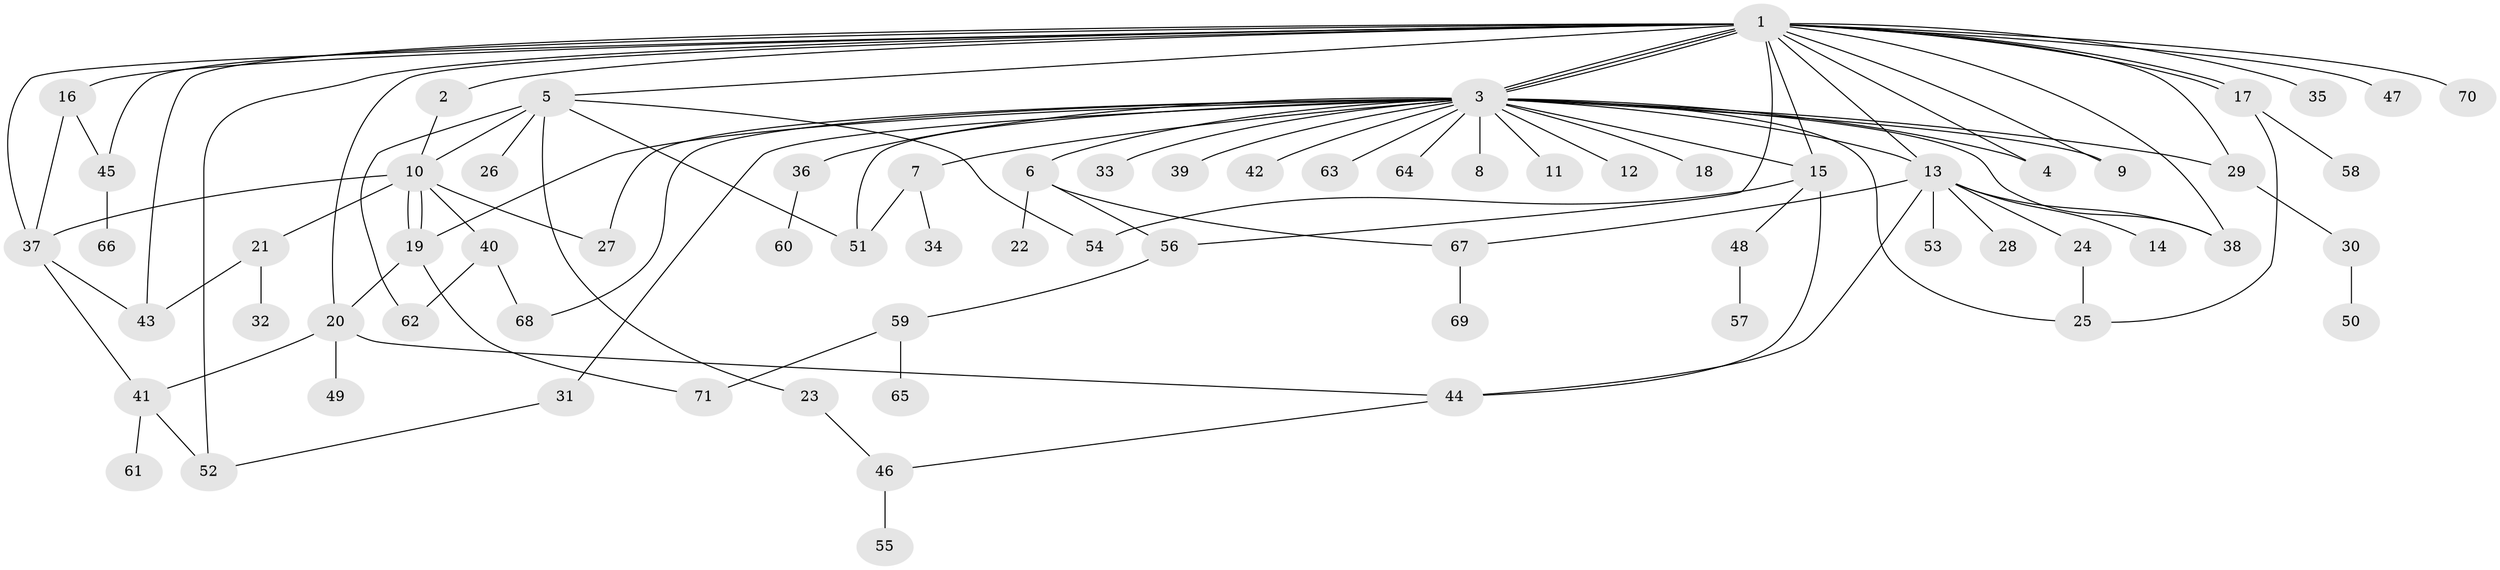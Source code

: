 // Generated by graph-tools (version 1.1) at 2025/35/03/09/25 02:35:19]
// undirected, 71 vertices, 106 edges
graph export_dot {
graph [start="1"]
  node [color=gray90,style=filled];
  1;
  2;
  3;
  4;
  5;
  6;
  7;
  8;
  9;
  10;
  11;
  12;
  13;
  14;
  15;
  16;
  17;
  18;
  19;
  20;
  21;
  22;
  23;
  24;
  25;
  26;
  27;
  28;
  29;
  30;
  31;
  32;
  33;
  34;
  35;
  36;
  37;
  38;
  39;
  40;
  41;
  42;
  43;
  44;
  45;
  46;
  47;
  48;
  49;
  50;
  51;
  52;
  53;
  54;
  55;
  56;
  57;
  58;
  59;
  60;
  61;
  62;
  63;
  64;
  65;
  66;
  67;
  68;
  69;
  70;
  71;
  1 -- 2;
  1 -- 3;
  1 -- 3;
  1 -- 3;
  1 -- 4;
  1 -- 5;
  1 -- 9;
  1 -- 13;
  1 -- 15;
  1 -- 16;
  1 -- 17;
  1 -- 17;
  1 -- 20;
  1 -- 29;
  1 -- 35;
  1 -- 37;
  1 -- 38;
  1 -- 43;
  1 -- 45;
  1 -- 47;
  1 -- 52;
  1 -- 56;
  1 -- 70;
  2 -- 10;
  3 -- 4;
  3 -- 6;
  3 -- 7;
  3 -- 8;
  3 -- 9;
  3 -- 11;
  3 -- 12;
  3 -- 13;
  3 -- 15;
  3 -- 18;
  3 -- 19;
  3 -- 25;
  3 -- 27;
  3 -- 29;
  3 -- 31;
  3 -- 33;
  3 -- 36;
  3 -- 38;
  3 -- 39;
  3 -- 42;
  3 -- 51;
  3 -- 63;
  3 -- 64;
  3 -- 68;
  5 -- 10;
  5 -- 23;
  5 -- 26;
  5 -- 51;
  5 -- 54;
  5 -- 62;
  6 -- 22;
  6 -- 56;
  6 -- 67;
  7 -- 34;
  7 -- 51;
  10 -- 19;
  10 -- 19;
  10 -- 21;
  10 -- 27;
  10 -- 37;
  10 -- 40;
  13 -- 14;
  13 -- 24;
  13 -- 28;
  13 -- 38;
  13 -- 44;
  13 -- 53;
  13 -- 67;
  15 -- 44;
  15 -- 48;
  15 -- 54;
  16 -- 37;
  16 -- 45;
  17 -- 25;
  17 -- 58;
  19 -- 20;
  19 -- 71;
  20 -- 41;
  20 -- 44;
  20 -- 49;
  21 -- 32;
  21 -- 43;
  23 -- 46;
  24 -- 25;
  29 -- 30;
  30 -- 50;
  31 -- 52;
  36 -- 60;
  37 -- 41;
  37 -- 43;
  40 -- 62;
  40 -- 68;
  41 -- 52;
  41 -- 61;
  44 -- 46;
  45 -- 66;
  46 -- 55;
  48 -- 57;
  56 -- 59;
  59 -- 65;
  59 -- 71;
  67 -- 69;
}
